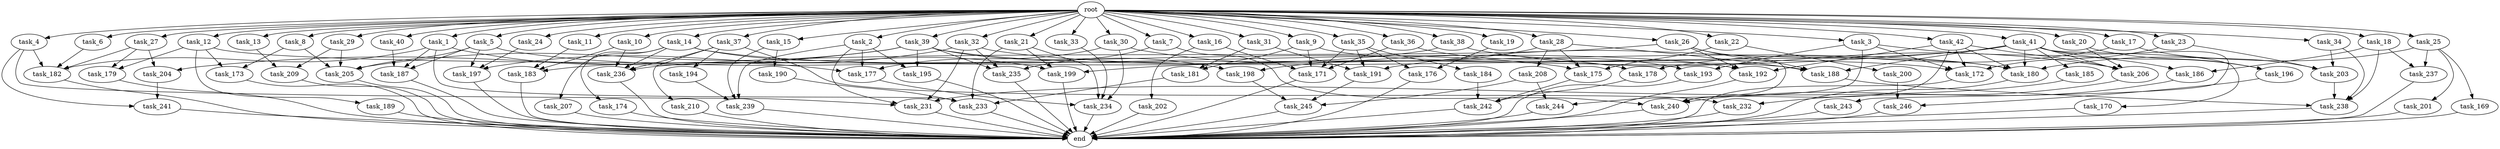 digraph G {
  root [size="0.000000"];
  task_1 [size="1.024000"];
  task_2 [size="1.024000"];
  task_3 [size="1.024000"];
  task_4 [size="1.024000"];
  task_5 [size="1.024000"];
  task_6 [size="1.024000"];
  task_7 [size="1.024000"];
  task_8 [size="1.024000"];
  task_9 [size="1.024000"];
  task_10 [size="1.024000"];
  task_11 [size="1.024000"];
  task_12 [size="1.024000"];
  task_13 [size="1.024000"];
  task_14 [size="1.024000"];
  task_15 [size="1.024000"];
  task_16 [size="1.024000"];
  task_17 [size="1.024000"];
  task_18 [size="1.024000"];
  task_19 [size="1.024000"];
  task_20 [size="1.024000"];
  task_21 [size="1.024000"];
  task_22 [size="1.024000"];
  task_23 [size="1.024000"];
  task_24 [size="1.024000"];
  task_25 [size="1.024000"];
  task_26 [size="1.024000"];
  task_27 [size="1.024000"];
  task_28 [size="1.024000"];
  task_29 [size="1.024000"];
  task_30 [size="1.024000"];
  task_31 [size="1.024000"];
  task_32 [size="1.024000"];
  task_33 [size="1.024000"];
  task_34 [size="1.024000"];
  task_35 [size="1.024000"];
  task_36 [size="1.024000"];
  task_37 [size="1.024000"];
  task_38 [size="1.024000"];
  task_39 [size="1.024000"];
  task_40 [size="1.024000"];
  task_41 [size="1.024000"];
  task_42 [size="1.024000"];
  task_169 [size="77309411.328000"];
  task_170 [size="695784701.952000"];
  task_171 [size="1735166787.584000"];
  task_172 [size="1855425871.872000"];
  task_173 [size="214748364.800000"];
  task_174 [size="77309411.328000"];
  task_175 [size="1494648619.008000"];
  task_176 [size="455266533.376000"];
  task_177 [size="919123001.344000"];
  task_178 [size="1116691496.960000"];
  task_179 [size="996432412.672000"];
  task_180 [size="1941325217.792000"];
  task_181 [size="1005022347.264000"];
  task_182 [size="2997887172.608000"];
  task_183 [size="601295421.440000"];
  task_184 [size="420906795.008000"];
  task_185 [size="695784701.952000"];
  task_186 [size="996432412.672000"];
  task_187 [size="850403524.608000"];
  task_188 [size="1563368095.744000"];
  task_189 [size="137438953.472000"];
  task_190 [size="858993459.200000"];
  task_191 [size="1812476198.912000"];
  task_192 [size="695784701.952000"];
  task_193 [size="446676598.784000"];
  task_194 [size="34359738.368000"];
  task_195 [size="627065225.216000"];
  task_196 [size="1245540515.840000"];
  task_197 [size="1460288880.640000"];
  task_198 [size="970662608.896000"];
  task_199 [size="1194000908.288000"];
  task_200 [size="858993459.200000"];
  task_201 [size="77309411.328000"];
  task_202 [size="695784701.952000"];
  task_203 [size="1975684956.160000"];
  task_204 [size="1408749273.088000"];
  task_205 [size="1537598291.968000"];
  task_206 [size="1769526525.952000"];
  task_207 [size="77309411.328000"];
  task_208 [size="420906795.008000"];
  task_209 [size="730144440.320000"];
  task_210 [size="34359738.368000"];
  task_231 [size="1623497637.888000"];
  task_232 [size="111669149.696000"];
  task_233 [size="996432412.672000"];
  task_234 [size="1116691496.960000"];
  task_235 [size="1236950581.248000"];
  task_236 [size="498216206.336000"];
  task_237 [size="936302870.528000"];
  task_238 [size="1666447310.848000"];
  task_239 [size="1151051235.328000"];
  task_240 [size="1065151889.408000"];
  task_241 [size="1717986918.400000"];
  task_242 [size="1700807049.216000"];
  task_243 [size="695784701.952000"];
  task_244 [size="446676598.784000"];
  task_245 [size="1039382085.632000"];
  task_246 [size="970662608.896000"];
  end [size="0.000000"];

  root -> task_1 [size="1.000000"];
  root -> task_2 [size="1.000000"];
  root -> task_3 [size="1.000000"];
  root -> task_4 [size="1.000000"];
  root -> task_5 [size="1.000000"];
  root -> task_6 [size="1.000000"];
  root -> task_7 [size="1.000000"];
  root -> task_8 [size="1.000000"];
  root -> task_9 [size="1.000000"];
  root -> task_10 [size="1.000000"];
  root -> task_11 [size="1.000000"];
  root -> task_12 [size="1.000000"];
  root -> task_13 [size="1.000000"];
  root -> task_14 [size="1.000000"];
  root -> task_15 [size="1.000000"];
  root -> task_16 [size="1.000000"];
  root -> task_17 [size="1.000000"];
  root -> task_18 [size="1.000000"];
  root -> task_19 [size="1.000000"];
  root -> task_20 [size="1.000000"];
  root -> task_21 [size="1.000000"];
  root -> task_22 [size="1.000000"];
  root -> task_23 [size="1.000000"];
  root -> task_24 [size="1.000000"];
  root -> task_25 [size="1.000000"];
  root -> task_26 [size="1.000000"];
  root -> task_27 [size="1.000000"];
  root -> task_28 [size="1.000000"];
  root -> task_29 [size="1.000000"];
  root -> task_30 [size="1.000000"];
  root -> task_31 [size="1.000000"];
  root -> task_32 [size="1.000000"];
  root -> task_33 [size="1.000000"];
  root -> task_34 [size="1.000000"];
  root -> task_35 [size="1.000000"];
  root -> task_36 [size="1.000000"];
  root -> task_37 [size="1.000000"];
  root -> task_38 [size="1.000000"];
  root -> task_39 [size="1.000000"];
  root -> task_40 [size="1.000000"];
  root -> task_41 [size="1.000000"];
  root -> task_42 [size="1.000000"];
  task_1 -> task_177 [size="411041792.000000"];
  task_1 -> task_182 [size="411041792.000000"];
  task_1 -> task_187 [size="411041792.000000"];
  task_1 -> task_233 [size="411041792.000000"];
  task_2 -> task_177 [size="75497472.000000"];
  task_2 -> task_195 [size="75497472.000000"];
  task_2 -> task_231 [size="75497472.000000"];
  task_2 -> task_239 [size="75497472.000000"];
  task_3 -> task_172 [size="134217728.000000"];
  task_3 -> task_186 [size="134217728.000000"];
  task_3 -> task_193 [size="134217728.000000"];
  task_3 -> task_244 [size="134217728.000000"];
  task_4 -> task_182 [size="838860800.000000"];
  task_4 -> task_231 [size="838860800.000000"];
  task_4 -> task_241 [size="838860800.000000"];
  task_5 -> task_175 [size="209715200.000000"];
  task_5 -> task_187 [size="209715200.000000"];
  task_5 -> task_197 [size="209715200.000000"];
  task_5 -> task_205 [size="209715200.000000"];
  task_6 -> task_182 [size="838860800.000000"];
  task_7 -> task_235 [size="134217728.000000"];
  task_7 -> task_240 [size="134217728.000000"];
  task_8 -> task_173 [size="75497472.000000"];
  task_8 -> task_205 [size="75497472.000000"];
  task_9 -> task_171 [size="301989888.000000"];
  task_9 -> task_180 [size="301989888.000000"];
  task_9 -> task_181 [size="301989888.000000"];
  task_10 -> task_183 [size="75497472.000000"];
  task_10 -> task_236 [size="75497472.000000"];
  task_11 -> task_183 [size="301989888.000000"];
  task_12 -> task_173 [size="134217728.000000"];
  task_12 -> task_179 [size="134217728.000000"];
  task_12 -> task_188 [size="134217728.000000"];
  task_12 -> task_189 [size="134217728.000000"];
  task_13 -> task_209 [size="33554432.000000"];
  task_14 -> task_174 [size="75497472.000000"];
  task_14 -> task_192 [size="75497472.000000"];
  task_14 -> task_199 [size="75497472.000000"];
  task_14 -> task_207 [size="75497472.000000"];
  task_14 -> task_236 [size="75497472.000000"];
  task_15 -> task_190 [size="838860800.000000"];
  task_15 -> task_239 [size="838860800.000000"];
  task_16 -> task_171 [size="679477248.000000"];
  task_16 -> task_202 [size="679477248.000000"];
  task_17 -> task_178 [size="679477248.000000"];
  task_17 -> task_203 [size="679477248.000000"];
  task_18 -> task_186 [size="838860800.000000"];
  task_18 -> task_237 [size="838860800.000000"];
  task_18 -> task_238 [size="838860800.000000"];
  task_19 -> task_176 [size="33554432.000000"];
  task_20 -> task_196 [size="536870912.000000"];
  task_20 -> task_206 [size="536870912.000000"];
  task_21 -> task_199 [size="411041792.000000"];
  task_21 -> task_233 [size="411041792.000000"];
  task_21 -> task_234 [size="411041792.000000"];
  task_22 -> task_175 [size="838860800.000000"];
  task_22 -> task_200 [size="838860800.000000"];
  task_23 -> task_172 [size="838860800.000000"];
  task_23 -> task_203 [size="838860800.000000"];
  task_24 -> task_197 [size="679477248.000000"];
  task_25 -> task_169 [size="75497472.000000"];
  task_25 -> task_180 [size="75497472.000000"];
  task_25 -> task_201 [size="75497472.000000"];
  task_25 -> task_237 [size="75497472.000000"];
  task_26 -> task_188 [size="301989888.000000"];
  task_26 -> task_192 [size="301989888.000000"];
  task_26 -> task_236 [size="301989888.000000"];
  task_26 -> task_240 [size="301989888.000000"];
  task_27 -> task_179 [size="838860800.000000"];
  task_27 -> task_182 [size="838860800.000000"];
  task_27 -> task_204 [size="838860800.000000"];
  task_28 -> task_175 [size="411041792.000000"];
  task_28 -> task_188 [size="411041792.000000"];
  task_28 -> task_198 [size="411041792.000000"];
  task_28 -> task_208 [size="411041792.000000"];
  task_29 -> task_205 [size="679477248.000000"];
  task_29 -> task_209 [size="679477248.000000"];
  task_30 -> task_177 [size="411041792.000000"];
  task_30 -> task_178 [size="411041792.000000"];
  task_30 -> task_234 [size="411041792.000000"];
  task_31 -> task_181 [size="679477248.000000"];
  task_31 -> task_191 [size="679477248.000000"];
  task_32 -> task_172 [size="536870912.000000"];
  task_32 -> task_197 [size="536870912.000000"];
  task_32 -> task_231 [size="536870912.000000"];
  task_32 -> task_235 [size="536870912.000000"];
  task_33 -> task_234 [size="134217728.000000"];
  task_34 -> task_203 [size="411041792.000000"];
  task_34 -> task_238 [size="411041792.000000"];
  task_35 -> task_171 [size="411041792.000000"];
  task_35 -> task_176 [size="411041792.000000"];
  task_35 -> task_184 [size="411041792.000000"];
  task_35 -> task_191 [size="411041792.000000"];
  task_36 -> task_171 [size="301989888.000000"];
  task_36 -> task_193 [size="301989888.000000"];
  task_37 -> task_194 [size="33554432.000000"];
  task_37 -> task_210 [size="33554432.000000"];
  task_37 -> task_232 [size="33554432.000000"];
  task_37 -> task_236 [size="33554432.000000"];
  task_38 -> task_183 [size="209715200.000000"];
  task_38 -> task_206 [size="209715200.000000"];
  task_39 -> task_180 [size="536870912.000000"];
  task_39 -> task_195 [size="536870912.000000"];
  task_39 -> task_198 [size="536870912.000000"];
  task_39 -> task_204 [size="536870912.000000"];
  task_39 -> task_205 [size="536870912.000000"];
  task_39 -> task_235 [size="536870912.000000"];
  task_40 -> task_187 [size="209715200.000000"];
  task_41 -> task_170 [size="679477248.000000"];
  task_41 -> task_180 [size="679477248.000000"];
  task_41 -> task_185 [size="679477248.000000"];
  task_41 -> task_188 [size="679477248.000000"];
  task_41 -> task_191 [size="679477248.000000"];
  task_41 -> task_196 [size="679477248.000000"];
  task_41 -> task_199 [size="679477248.000000"];
  task_41 -> task_206 [size="679477248.000000"];
  task_41 -> task_243 [size="679477248.000000"];
  task_42 -> task_172 [size="301989888.000000"];
  task_42 -> task_180 [size="301989888.000000"];
  task_42 -> task_192 [size="301989888.000000"];
  task_42 -> task_206 [size="301989888.000000"];
  task_42 -> task_240 [size="301989888.000000"];
  task_169 -> end [size="1.000000"];
  task_170 -> end [size="1.000000"];
  task_171 -> end [size="1.000000"];
  task_172 -> end [size="1.000000"];
  task_173 -> end [size="1.000000"];
  task_174 -> end [size="1.000000"];
  task_175 -> task_242 [size="679477248.000000"];
  task_176 -> end [size="1.000000"];
  task_177 -> task_234 [size="134217728.000000"];
  task_178 -> task_242 [size="301989888.000000"];
  task_179 -> end [size="1.000000"];
  task_180 -> end [size="1.000000"];
  task_181 -> task_233 [size="75497472.000000"];
  task_182 -> end [size="1.000000"];
  task_183 -> end [size="1.000000"];
  task_184 -> task_242 [size="679477248.000000"];
  task_185 -> task_231 [size="134217728.000000"];
  task_186 -> task_232 [size="75497472.000000"];
  task_187 -> end [size="1.000000"];
  task_188 -> task_238 [size="301989888.000000"];
  task_189 -> end [size="1.000000"];
  task_190 -> task_233 [size="75497472.000000"];
  task_191 -> task_245 [size="301989888.000000"];
  task_192 -> end [size="1.000000"];
  task_193 -> end [size="1.000000"];
  task_194 -> task_239 [size="209715200.000000"];
  task_195 -> end [size="1.000000"];
  task_196 -> task_246 [size="411041792.000000"];
  task_197 -> end [size="1.000000"];
  task_198 -> task_245 [size="411041792.000000"];
  task_199 -> end [size="1.000000"];
  task_200 -> task_246 [size="536870912.000000"];
  task_201 -> end [size="1.000000"];
  task_202 -> end [size="1.000000"];
  task_203 -> task_238 [size="75497472.000000"];
  task_204 -> task_241 [size="838860800.000000"];
  task_205 -> end [size="1.000000"];
  task_206 -> task_240 [size="301989888.000000"];
  task_207 -> end [size="1.000000"];
  task_208 -> task_244 [size="301989888.000000"];
  task_208 -> task_245 [size="301989888.000000"];
  task_209 -> end [size="1.000000"];
  task_210 -> end [size="1.000000"];
  task_231 -> end [size="1.000000"];
  task_232 -> end [size="1.000000"];
  task_233 -> end [size="1.000000"];
  task_234 -> end [size="1.000000"];
  task_235 -> end [size="1.000000"];
  task_236 -> end [size="1.000000"];
  task_237 -> end [size="1.000000"];
  task_238 -> end [size="1.000000"];
  task_239 -> end [size="1.000000"];
  task_240 -> end [size="1.000000"];
  task_241 -> end [size="1.000000"];
  task_242 -> end [size="1.000000"];
  task_243 -> end [size="1.000000"];
  task_244 -> end [size="1.000000"];
  task_245 -> end [size="1.000000"];
  task_246 -> end [size="1.000000"];
}
